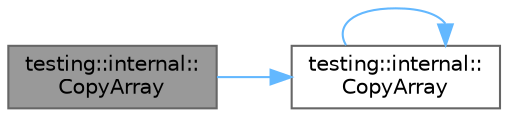 digraph "testing::internal::CopyArray"
{
 // LATEX_PDF_SIZE
  bgcolor="transparent";
  edge [fontname=Helvetica,fontsize=10,labelfontname=Helvetica,labelfontsize=10];
  node [fontname=Helvetica,fontsize=10,shape=box,height=0.2,width=0.4];
  rankdir="LR";
  Node1 [id="Node000001",label="testing::internal::\lCopyArray",height=0.2,width=0.4,color="gray40", fillcolor="grey60", style="filled", fontcolor="black",tooltip=" "];
  Node1 -> Node2 [id="edge1_Node000001_Node000002",color="steelblue1",style="solid",tooltip=" "];
  Node2 [id="Node000002",label="testing::internal::\lCopyArray",height=0.2,width=0.4,color="grey40", fillcolor="white", style="filled",URL="$namespacetesting_1_1internal.html#afb1b9728aaaf6d9fe6246a19cfe3f7f5",tooltip=" "];
  Node2 -> Node2 [id="edge2_Node000002_Node000002",color="steelblue1",style="solid",tooltip=" "];
}
